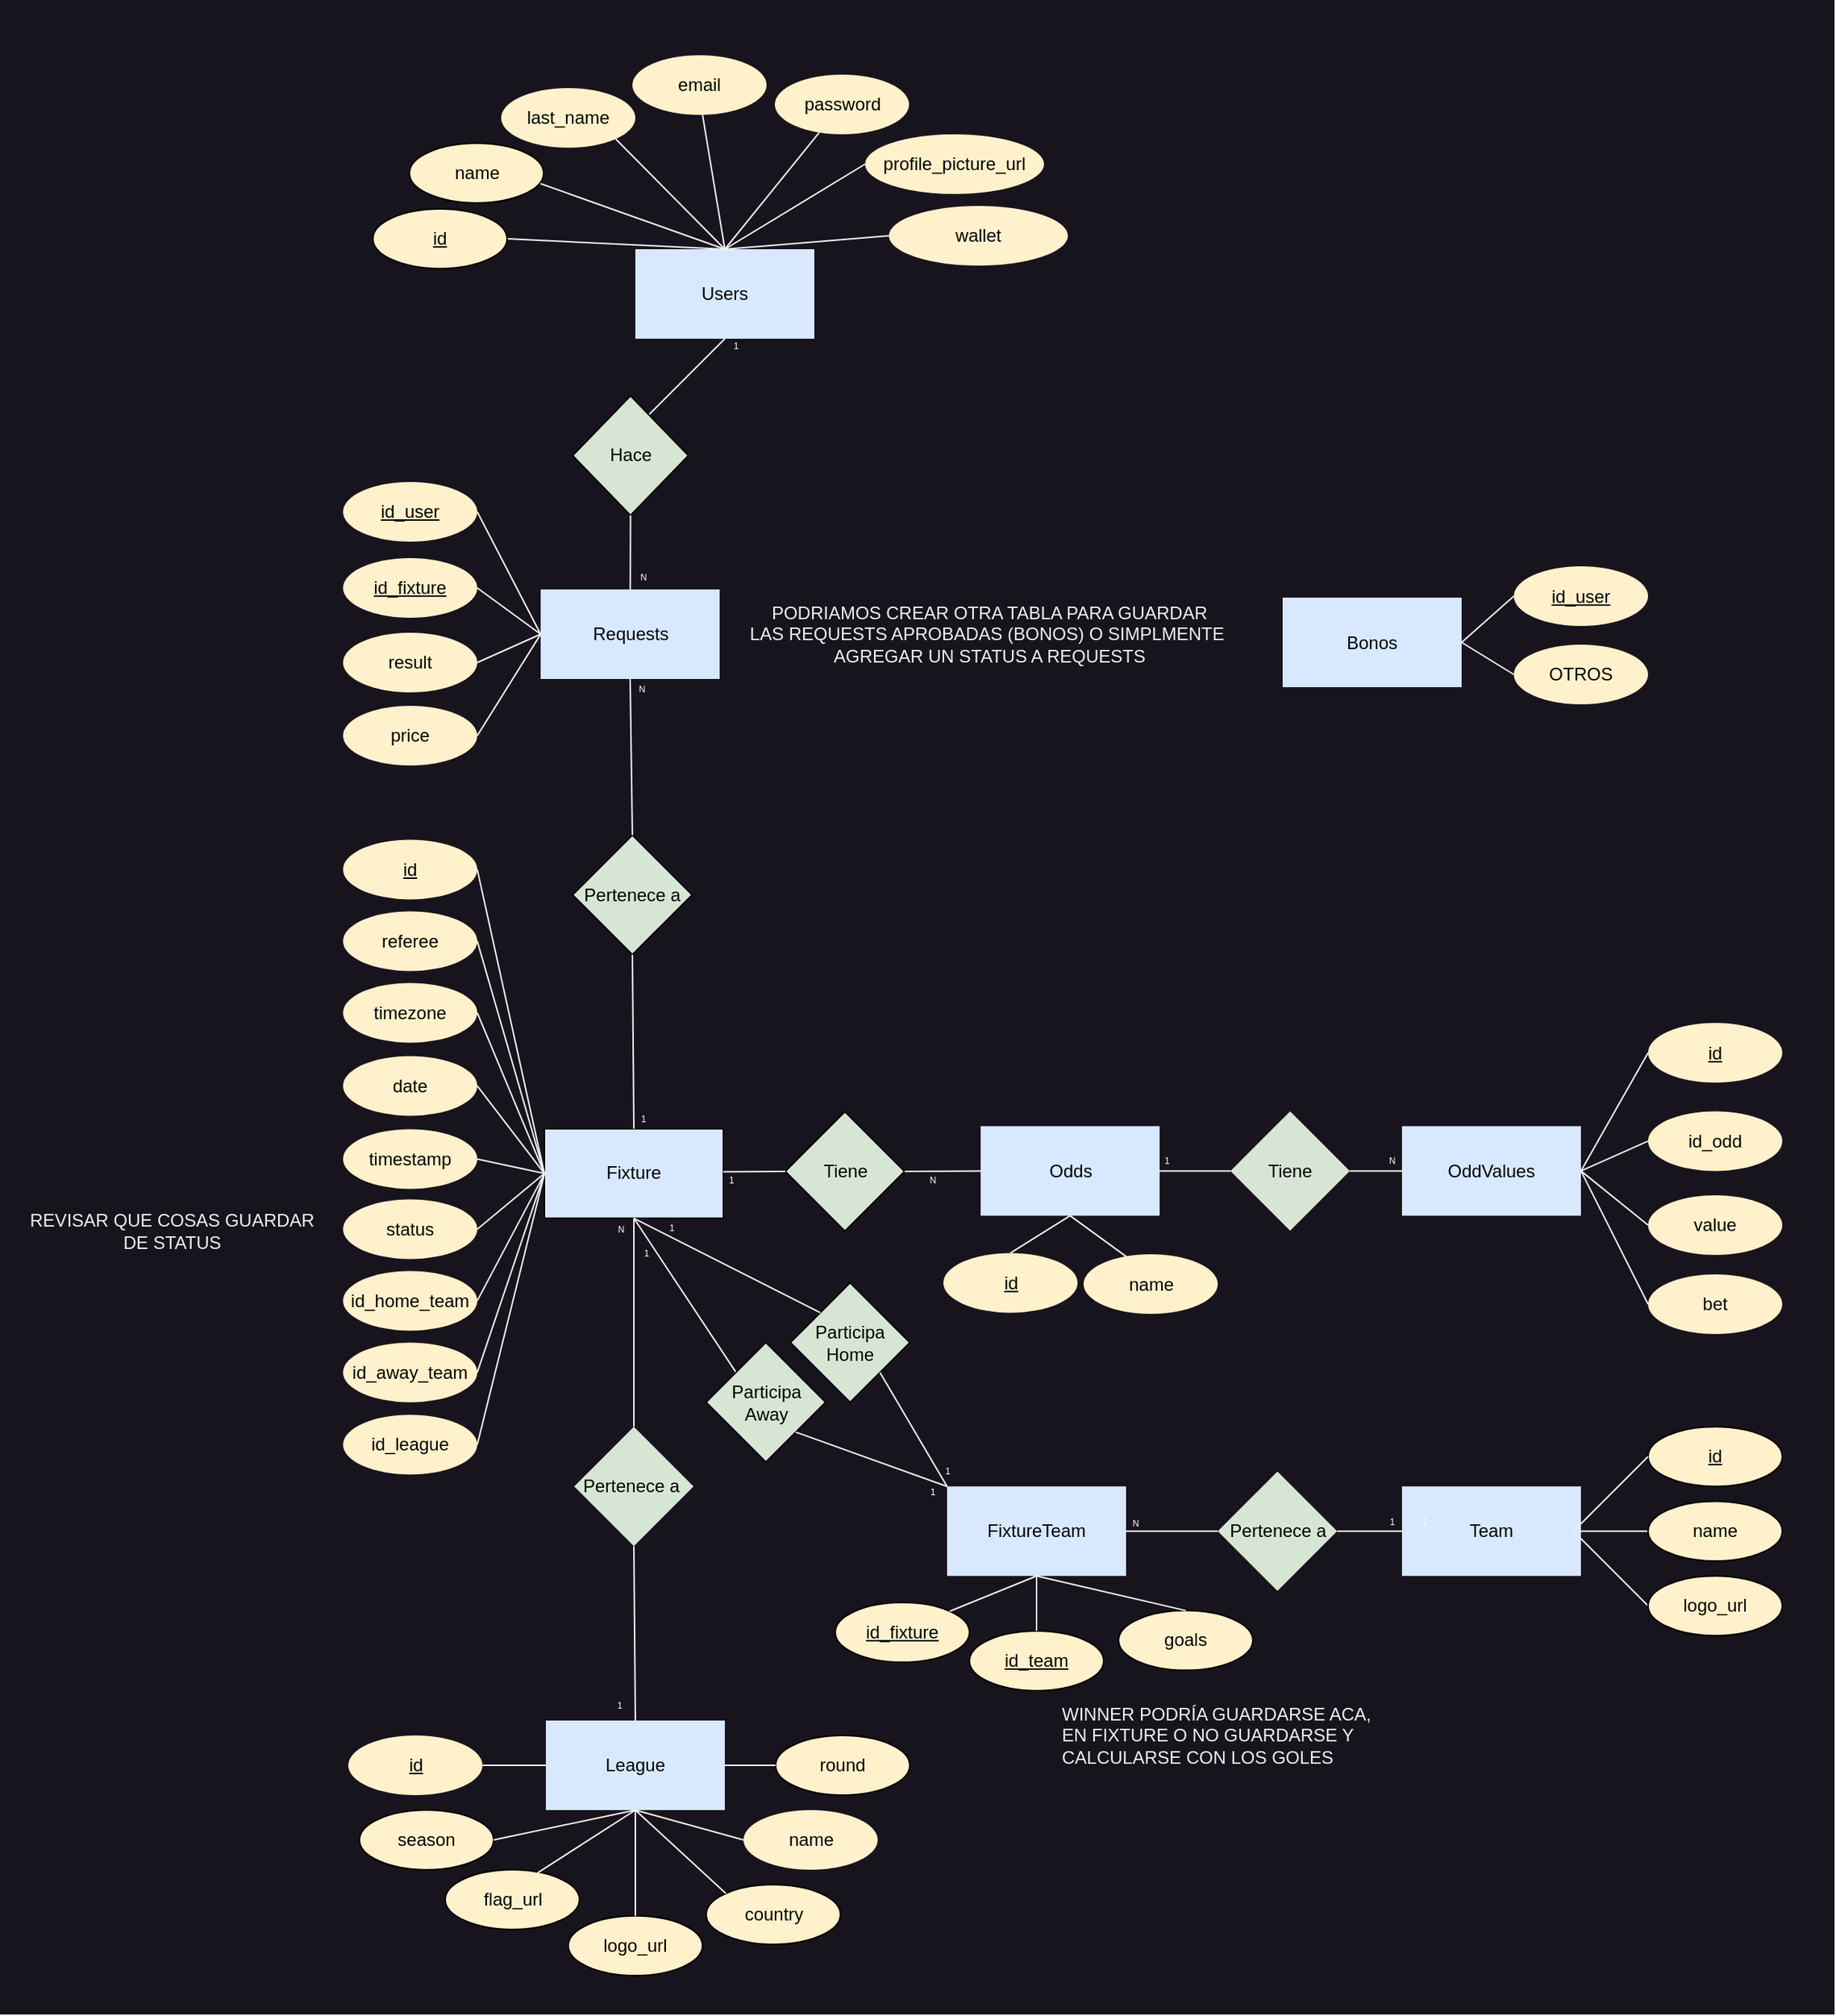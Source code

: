 <mxfile>
    <diagram id="URDF5yM-yLJE8CEQNXf-" name="Page-1">
        <mxGraphModel dx="1215" dy="828" grid="1" gridSize="10" guides="1" tooltips="1" connect="1" arrows="1" fold="1" page="1" pageScale="1" pageWidth="1500" pageHeight="2000" math="0" shadow="0">
            <root>
                <mxCell id="0"/>
                <mxCell id="1" parent="0"/>
                <mxCell id="335" value="" style="rounded=0;whiteSpace=wrap;html=1;strokeColor=none;fillColor=#18141D;" vertex="1" parent="1">
                    <mxGeometry x="130" y="130" width="1230" height="1350" as="geometry"/>
                </mxCell>
                <mxCell id="228" value="Fixture" style="rounded=0;whiteSpace=wrap;html=1;fontColor=#000000;fillColor=#D8E8FF;strokeColor=none;" parent="1" vertex="1">
                    <mxGeometry x="495" y="886.7" width="120" height="60" as="geometry"/>
                </mxCell>
                <mxCell id="3" value="" style="endArrow=none;html=1;rounded=0;exitX=1;exitY=0.5;exitDx=0;exitDy=0;entryX=0;entryY=0.5;entryDx=0;entryDy=0;fontColor=#000000;strokeColor=#F0F0F0;" parent="1" target="73" edge="1">
                    <mxGeometry relative="1" as="geometry">
                        <mxPoint x="1185" y="1156.1" as="sourcePoint"/>
                        <mxPoint x="1460" y="1302.1" as="targetPoint"/>
                    </mxGeometry>
                </mxCell>
                <mxCell id="5" value="" style="endArrow=none;html=1;rounded=0;exitX=1;exitY=0.5;exitDx=0;exitDy=0;entryX=0;entryY=0.5;entryDx=0;entryDy=0;fontColor=#000000;strokeColor=#F0F0F0;" parent="1" target="71" edge="1">
                    <mxGeometry relative="1" as="geometry">
                        <mxPoint x="1185" y="1156.1" as="sourcePoint"/>
                        <mxPoint x="1240" y="1252.1" as="targetPoint"/>
                    </mxGeometry>
                </mxCell>
                <mxCell id="6" value="Users" style="rounded=0;whiteSpace=wrap;html=1;fontColor=#000000;fillColor=#D8E8FF;strokeColor=none;" parent="1" vertex="1">
                    <mxGeometry x="556" y="297" width="120" height="60" as="geometry"/>
                </mxCell>
                <mxCell id="12" value="" style="endArrow=none;html=1;rounded=0;entryX=0.522;entryY=0.99;entryDx=0;entryDy=0;exitX=0.5;exitY=0;exitDx=0;exitDy=0;fontColor=#000000;strokeColor=#F0F0F0;entryPerimeter=0;" parent="1" source="6" target="164" edge="1">
                    <mxGeometry width="50" height="50" relative="1" as="geometry">
                        <mxPoint x="536" y="457" as="sourcePoint"/>
                        <mxPoint x="596" y="217" as="targetPoint"/>
                    </mxGeometry>
                </mxCell>
                <mxCell id="13" value="" style="endArrow=none;html=1;rounded=0;entryX=0.944;entryY=0.65;entryDx=0;entryDy=0;exitX=0.5;exitY=0;exitDx=0;exitDy=0;entryPerimeter=0;fontColor=#000000;strokeColor=#F0F0F0;" parent="1" source="6" target="107" edge="1">
                    <mxGeometry width="50" height="50" relative="1" as="geometry">
                        <mxPoint x="536" y="457" as="sourcePoint"/>
                        <mxPoint x="431" y="273" as="targetPoint"/>
                    </mxGeometry>
                </mxCell>
                <mxCell id="14" value="" style="endArrow=none;html=1;rounded=0;exitX=1;exitY=0.5;exitDx=0;exitDy=0;fontColor=#000000;entryX=0.5;entryY=0;entryDx=0;entryDy=0;strokeColor=#F0F0F0;" parent="1" source="161" target="6" edge="1">
                    <mxGeometry width="50" height="50" relative="1" as="geometry">
                        <mxPoint x="464.5" y="423" as="sourcePoint"/>
                        <mxPoint x="510" y="50" as="targetPoint"/>
                    </mxGeometry>
                </mxCell>
                <mxCell id="16" value="" style="endArrow=none;html=1;rounded=0;exitX=0.5;exitY=0;exitDx=0;exitDy=0;fontColor=#000000;strokeColor=#F0F0F0;" parent="1" source="6" target="166" edge="1">
                    <mxGeometry width="50" height="50" relative="1" as="geometry">
                        <mxPoint x="616" y="297" as="sourcePoint"/>
                        <mxPoint x="674.241" y="217.169" as="targetPoint"/>
                    </mxGeometry>
                </mxCell>
                <mxCell id="18" value="Team" style="rounded=0;whiteSpace=wrap;html=1;fontColor=#000000;fillColor=#D8E8FF;strokeColor=none;" parent="1" vertex="1">
                    <mxGeometry x="1070" y="1126.1" width="120" height="60" as="geometry"/>
                </mxCell>
                <mxCell id="28" style="rounded=0;orthogonalLoop=1;jettySize=auto;html=1;exitX=0;exitY=0.5;exitDx=0;exitDy=0;entryX=1;entryY=0.5;entryDx=0;entryDy=0;strokeColor=#F0F0F0;endArrow=none;endFill=0;fontColor=#000000;" parent="1" source="29" target="226" edge="1">
                    <mxGeometry relative="1" as="geometry">
                        <mxPoint x="450" y="1006" as="targetPoint"/>
                    </mxGeometry>
                </mxCell>
                <mxCell id="29" value="Fixture" style="rounded=0;whiteSpace=wrap;html=1;fontColor=#000000;fillColor=#D8E8FF;" parent="1" vertex="1">
                    <mxGeometry x="495" y="886.4" width="120" height="60" as="geometry"/>
                </mxCell>
                <mxCell id="58" value="" style="endArrow=none;html=1;rounded=0;exitX=1;exitY=0.5;exitDx=0;exitDy=0;entryX=0;entryY=0.5;entryDx=0;entryDy=0;fontColor=#000000;strokeColor=#F0F0F0;" parent="1" source="222" target="29" edge="1">
                    <mxGeometry width="50" height="50" relative="1" as="geometry">
                        <mxPoint x="370" y="753" as="sourcePoint"/>
                        <mxPoint x="440" y="804.4" as="targetPoint"/>
                    </mxGeometry>
                </mxCell>
                <mxCell id="59" value="" style="endArrow=none;html=1;rounded=0;exitX=1;exitY=0.5;exitDx=0;exitDy=0;entryX=0;entryY=0.5;entryDx=0;entryDy=0;fontColor=#000000;strokeColor=#F0F0F0;" parent="1" source="223" target="29" edge="1">
                    <mxGeometry width="50" height="50" relative="1" as="geometry">
                        <mxPoint x="370" y="809" as="sourcePoint"/>
                        <mxPoint x="425" y="904.4" as="targetPoint"/>
                    </mxGeometry>
                </mxCell>
                <mxCell id="60" value="" style="endArrow=none;html=1;rounded=0;exitX=1;exitY=0.5;exitDx=0;exitDy=0;entryX=0;entryY=0.5;entryDx=0;entryDy=0;fontColor=#000000;strokeColor=#F0F0F0;" parent="1" source="224" target="29" edge="1">
                    <mxGeometry width="50" height="50" relative="1" as="geometry">
                        <mxPoint x="450" y="896" as="sourcePoint"/>
                        <mxPoint x="505" y="937.4" as="targetPoint"/>
                    </mxGeometry>
                </mxCell>
                <mxCell id="61" value="" style="endArrow=none;html=1;rounded=0;exitX=1;exitY=0.5;exitDx=0;exitDy=0;entryX=0;entryY=0.5;entryDx=0;entryDy=0;fontColor=#000000;strokeColor=#F0F0F0;" parent="1" source="225" target="29" edge="1">
                    <mxGeometry width="50" height="50" relative="1" as="geometry">
                        <mxPoint x="450" y="952" as="sourcePoint"/>
                        <mxPoint x="505" y="937.4" as="targetPoint"/>
                    </mxGeometry>
                </mxCell>
                <mxCell id="71" value="name" style="ellipse;whiteSpace=wrap;html=1;fontColor=#000000;fillColor=#FFF1CB;" parent="1" vertex="1">
                    <mxGeometry x="1235" y="1136.1" width="90" height="40" as="geometry"/>
                </mxCell>
                <mxCell id="73" value="logo_url" style="ellipse;whiteSpace=wrap;html=1;fontColor=#000000;fillColor=#FFF1CB;" parent="1" vertex="1">
                    <mxGeometry x="1235" y="1186.1" width="90" height="40" as="geometry"/>
                </mxCell>
                <mxCell id="76" value="&lt;u&gt;id&lt;/u&gt;" style="ellipse;whiteSpace=wrap;html=1;fontColor=#000000;fillColor=#FFF1CB;" parent="1" vertex="1">
                    <mxGeometry x="1235" y="1086.1" width="90" height="40" as="geometry"/>
                </mxCell>
                <mxCell id="77" value="" style="endArrow=none;html=1;rounded=0;exitX=1;exitY=0.5;exitDx=0;exitDy=0;entryX=0;entryY=0.5;entryDx=0;entryDy=0;fontColor=#000000;strokeColor=#F0F0F0;" parent="1" target="76" edge="1">
                    <mxGeometry relative="1" as="geometry">
                        <mxPoint x="1185" y="1156.1" as="sourcePoint"/>
                        <mxPoint x="1665" y="1252.1" as="targetPoint"/>
                    </mxGeometry>
                </mxCell>
                <mxCell id="85" value="" style="endArrow=none;html=1;rounded=0;exitX=1;exitY=0.5;exitDx=0;exitDy=0;entryX=0;entryY=0.5;entryDx=0;entryDy=0;fontColor=#000000;strokeColor=#F0F0F0;" parent="1" source="221" target="29" edge="1">
                    <mxGeometry width="50" height="50" relative="1" as="geometry">
                        <mxPoint x="370" y="693" as="sourcePoint"/>
                        <mxPoint x="425" y="904.4" as="targetPoint"/>
                    </mxGeometry>
                </mxCell>
                <mxCell id="107" value="name" style="ellipse;whiteSpace=wrap;html=1;fontColor=#000000;fillColor=#FFF1CB;" parent="1" vertex="1">
                    <mxGeometry x="404.5" y="226" width="90" height="40" as="geometry"/>
                </mxCell>
                <mxCell id="111" value="" style="endArrow=none;html=1;rounded=0;entryX=0.5;entryY=0;entryDx=0;entryDy=0;exitX=0;exitY=0.5;exitDx=0;exitDy=0;fontColor=#000000;strokeColor=#F0F0F0;" parent="1" source="167" target="6" edge="1">
                    <mxGeometry width="50" height="50" relative="1" as="geometry">
                        <mxPoint x="731.0" y="302" as="sourcePoint"/>
                        <mxPoint x="676" y="317" as="targetPoint"/>
                    </mxGeometry>
                </mxCell>
                <mxCell id="115" value="" style="endArrow=none;html=1;rounded=0;exitX=0.5;exitY=1;exitDx=0;exitDy=0;entryX=0;entryY=0;entryDx=0;entryDy=0;fontColor=#000000;strokeColor=#F0F0F0;" parent="1" source="29" target="119" edge="1">
                    <mxGeometry width="50" height="50" relative="1" as="geometry">
                        <mxPoint x="625" y="907.4" as="sourcePoint"/>
                        <mxPoint x="555" y="1008.4" as="targetPoint"/>
                    </mxGeometry>
                </mxCell>
                <mxCell id="116" value="FixtureTeam" style="rounded=0;whiteSpace=wrap;html=1;fontColor=#000000;fillColor=#D8E8FF;strokeColor=none;" parent="1" vertex="1">
                    <mxGeometry x="765" y="1126.1" width="120" height="60" as="geometry"/>
                </mxCell>
                <mxCell id="119" value="Participa&lt;br&gt;Away" style="rhombus;whiteSpace=wrap;html=1;fontColor=#000000;fillColor=#D7E5D5;" parent="1" vertex="1">
                    <mxGeometry x="603.5" y="1029.7" width="80" height="80" as="geometry"/>
                </mxCell>
                <mxCell id="120" value="" style="endArrow=none;html=1;rounded=0;exitX=1;exitY=1;exitDx=0;exitDy=0;entryX=0;entryY=0;entryDx=0;entryDy=0;fontColor=#000000;strokeColor=#F0F0F0;" parent="1" source="119" target="116" edge="1">
                    <mxGeometry width="50" height="50" relative="1" as="geometry">
                        <mxPoint x="565" y="967.4" as="sourcePoint"/>
                        <mxPoint x="565" y="1017.4" as="targetPoint"/>
                    </mxGeometry>
                </mxCell>
                <mxCell id="121" value="&lt;u&gt;id_team&lt;/u&gt;" style="ellipse;whiteSpace=wrap;html=1;fontColor=#000000;fillColor=#FFF1CB;" parent="1" vertex="1">
                    <mxGeometry x="780" y="1223" width="90" height="40" as="geometry"/>
                </mxCell>
                <mxCell id="122" value="&lt;u&gt;id_fixture&lt;/u&gt;" style="ellipse;whiteSpace=wrap;html=1;fontColor=#000000;fillColor=#FFF1CB;" parent="1" vertex="1">
                    <mxGeometry x="690" y="1203.9" width="90" height="40" as="geometry"/>
                </mxCell>
                <mxCell id="123" value="goals" style="ellipse;whiteSpace=wrap;html=1;fontColor=#000000;fillColor=#FFF1CB;" parent="1" vertex="1">
                    <mxGeometry x="880" y="1209.3" width="90" height="40" as="geometry"/>
                </mxCell>
                <mxCell id="127" style="rounded=0;orthogonalLoop=1;jettySize=auto;html=1;exitX=0.5;exitY=1;exitDx=0;exitDy=0;entryX=1;entryY=0;entryDx=0;entryDy=0;strokeColor=#F0F0F0;endArrow=none;endFill=0;fontColor=#000000;" parent="1" source="116" target="122" edge="1">
                    <mxGeometry relative="1" as="geometry">
                        <mxPoint x="495" y="1012.4" as="sourcePoint"/>
                        <mxPoint x="450.0" y="1207.4" as="targetPoint"/>
                    </mxGeometry>
                </mxCell>
                <mxCell id="128" style="rounded=0;orthogonalLoop=1;jettySize=auto;html=1;exitX=0.5;exitY=1;exitDx=0;exitDy=0;entryX=0.5;entryY=0;entryDx=0;entryDy=0;strokeColor=#F0F0F0;endArrow=none;endFill=0;fontColor=#000000;" parent="1" source="116" target="121" edge="1">
                    <mxGeometry relative="1" as="geometry">
                        <mxPoint x="860" y="1196.1" as="sourcePoint"/>
                        <mxPoint x="731.715" y="1227.912" as="targetPoint"/>
                    </mxGeometry>
                </mxCell>
                <mxCell id="129" style="rounded=0;orthogonalLoop=1;jettySize=auto;html=1;exitX=0.5;exitY=1;exitDx=0;exitDy=0;entryX=0.5;entryY=0;entryDx=0;entryDy=0;strokeColor=#F0F0F0;endArrow=none;endFill=0;fontColor=#000000;" parent="1" source="116" target="123" edge="1">
                    <mxGeometry relative="1" as="geometry">
                        <mxPoint x="860" y="1196.1" as="sourcePoint"/>
                        <mxPoint x="795" y="1252.1" as="targetPoint"/>
                    </mxGeometry>
                </mxCell>
                <mxCell id="134" value="League" style="rounded=0;whiteSpace=wrap;html=1;fillColor=#D8E8FF;fontColor=#000000;strokeColor=none;" parent="1" vertex="1">
                    <mxGeometry x="496" y="1283" width="120" height="60" as="geometry"/>
                </mxCell>
                <mxCell id="138" value="country" style="ellipse;whiteSpace=wrap;html=1;fontColor=#000000;fillColor=#FFF1CB;" parent="1" vertex="1">
                    <mxGeometry x="603.5" y="1393" width="90" height="40" as="geometry"/>
                </mxCell>
                <mxCell id="139" value="" style="endArrow=none;html=1;rounded=0;exitX=1;exitY=0.5;exitDx=0;exitDy=0;fontColor=#000000;strokeColor=#F0F0F0;entryX=0;entryY=0.5;entryDx=0;entryDy=0;" parent="1" source="168" edge="1" target="134">
                    <mxGeometry width="50" height="50" relative="1" as="geometry">
                        <mxPoint x="551.0" y="1125.8" as="sourcePoint"/>
                        <mxPoint x="611" y="1313" as="targetPoint"/>
                    </mxGeometry>
                </mxCell>
                <mxCell id="140" value="" style="endArrow=none;html=1;rounded=0;entryX=0.5;entryY=1;entryDx=0;entryDy=0;exitX=0;exitY=0.5;exitDx=0;exitDy=0;fontColor=#000000;strokeColor=#F0F0F0;" parent="1" source="169" target="134" edge="1">
                    <mxGeometry width="50" height="50" relative="1" as="geometry">
                        <mxPoint x="551.0" y="1190.8" as="sourcePoint"/>
                        <mxPoint x="513.5" y="1190.8" as="targetPoint"/>
                    </mxGeometry>
                </mxCell>
                <mxCell id="141" value="" style="endArrow=none;html=1;rounded=0;entryX=0.5;entryY=1;entryDx=0;entryDy=0;exitX=0;exitY=0;exitDx=0;exitDy=0;fontColor=#000000;strokeColor=#F0F0F0;" parent="1" source="138" target="134" edge="1">
                    <mxGeometry width="50" height="50" relative="1" as="geometry">
                        <mxPoint x="571.0" y="1201.8" as="sourcePoint"/>
                        <mxPoint x="513.5" y="1190.8" as="targetPoint"/>
                    </mxGeometry>
                </mxCell>
                <mxCell id="161" value="&lt;u&gt;id&lt;/u&gt;" style="ellipse;whiteSpace=wrap;html=1;fontColor=#000000;fillColor=#FFF1CB;" parent="1" vertex="1">
                    <mxGeometry x="380" y="270" width="90" height="40" as="geometry"/>
                </mxCell>
                <mxCell id="163" value="last_name" style="ellipse;whiteSpace=wrap;html=1;fontColor=#000000;fillColor=#FFF1CB;strokeColor=none;" parent="1" vertex="1">
                    <mxGeometry x="466" y="189" width="90" height="40" as="geometry"/>
                </mxCell>
                <mxCell id="164" value="email" style="ellipse;whiteSpace=wrap;html=1;fontColor=#000000;fillColor=#FFF1CB;strokeColor=none;" parent="1" vertex="1">
                    <mxGeometry x="554" y="167" width="90" height="40" as="geometry"/>
                </mxCell>
                <mxCell id="166" value="password" style="ellipse;whiteSpace=wrap;html=1;fontColor=#000000;fillColor=#FFF1CB;strokeColor=none;" parent="1" vertex="1">
                    <mxGeometry x="649.5" y="180" width="90" height="40" as="geometry"/>
                </mxCell>
                <mxCell id="167" value="profile_picture_url" style="ellipse;whiteSpace=wrap;html=1;fontColor=#000000;fillColor=#FFF1CB;strokeColor=none;" parent="1" vertex="1">
                    <mxGeometry x="710" y="220" width="120" height="40" as="geometry"/>
                </mxCell>
                <mxCell id="168" value="&lt;u&gt;id&lt;/u&gt;" style="ellipse;whiteSpace=wrap;html=1;fontColor=#000000;fillColor=#FFF1CB;strokeColor=none;" parent="1" vertex="1">
                    <mxGeometry x="363.5" y="1293" width="90" height="40" as="geometry"/>
                </mxCell>
                <mxCell id="169" value="&lt;span&gt;name&lt;/span&gt;" style="ellipse;whiteSpace=wrap;html=1;fontColor=#000000;fillColor=#FFF1CB;strokeColor=none;fontStyle=0" parent="1" vertex="1">
                    <mxGeometry x="628.5" y="1343" width="90" height="40" as="geometry"/>
                </mxCell>
                <mxCell id="172" value="Bonos" style="rounded=0;whiteSpace=wrap;html=1;fillColor=#D8E8FF;fontColor#fff;fontColor=#000000;strokeColor=none;" parent="1" vertex="1">
                    <mxGeometry x="990" y="530.5" width="120" height="60" as="geometry"/>
                </mxCell>
                <mxCell id="175" value="&lt;span&gt;id_user&lt;/span&gt;" style="ellipse;whiteSpace=wrap;html=1;fontColor=#000000;fillColor=#FFF1CB;strokeColor=none;fontStyle=4" parent="1" vertex="1">
                    <mxGeometry x="1145" y="509.5" width="90" height="40" as="geometry"/>
                </mxCell>
                <mxCell id="179" value="" style="endArrow=none;html=1;rounded=0;entryX=1;entryY=0.5;entryDx=0;entryDy=0;exitX=0;exitY=0.5;exitDx=0;exitDy=0;fontColor=#000000;strokeColor=#F0F0F0;" parent="1" source="175" target="172" edge="1">
                    <mxGeometry width="50" height="50" relative="1" as="geometry">
                        <mxPoint x="1265.0" y="800.5" as="sourcePoint"/>
                        <mxPoint x="1217.5" y="845.5" as="targetPoint"/>
                    </mxGeometry>
                </mxCell>
                <mxCell id="186" value="Odds" style="rounded=0;whiteSpace=wrap;html=1;fontColor=#000000;fillColor=#D8E8FF;strokeColor=none;" parent="1" vertex="1">
                    <mxGeometry x="787.5" y="884.7" width="120" height="60" as="geometry"/>
                </mxCell>
                <mxCell id="187" value="" style="endArrow=none;html=1;rounded=0;entryX=0.5;entryY=1;entryDx=0;entryDy=0;fontColor=#000000;exitX=0.5;exitY=0;exitDx=0;exitDy=0;strokeColor=#F0F0F0;" parent="1" source="188" target="186" edge="1">
                    <mxGeometry width="50" height="50" relative="1" as="geometry">
                        <mxPoint x="910" y="982" as="sourcePoint"/>
                        <mxPoint x="1102.5" y="901" as="targetPoint"/>
                    </mxGeometry>
                </mxCell>
                <mxCell id="188" value="id" style="ellipse;whiteSpace=wrap;html=1;fontColor=#000000;fillColor=#FFF1CB;strokeColor=none;fontStyle=4" parent="1" vertex="1">
                    <mxGeometry x="762.5" y="969.7" width="90" height="40" as="geometry"/>
                </mxCell>
                <mxCell id="189" value="&lt;span&gt;name&lt;/span&gt;" style="ellipse;whiteSpace=wrap;html=1;fontColor=#000000;fillColor=#FFF1CB;strokeColor=none;fontStyle=0" parent="1" vertex="1">
                    <mxGeometry x="856.5" y="970.5" width="90" height="40" as="geometry"/>
                </mxCell>
                <mxCell id="194" value="Tiene" style="rhombus;whiteSpace=wrap;html=1;fontColor=#000000;fillColor=#D7E5D5;" parent="1" vertex="1">
                    <mxGeometry x="656.5" y="875.0" width="80" height="80" as="geometry"/>
                </mxCell>
                <mxCell id="195" value="" style="endArrow=none;html=1;rounded=0;exitX=0;exitY=0.5;exitDx=0;exitDy=0;fontColor=#000000;entryX=0.999;entryY=0.481;entryDx=0;entryDy=0;entryPerimeter=0;strokeColor=#F0F0F0;" parent="1" source="194" target="29" edge="1">
                    <mxGeometry width="50" height="50" relative="1" as="geometry">
                        <mxPoint x="630" y="928.4" as="sourcePoint"/>
                        <mxPoint x="610" y="926" as="targetPoint"/>
                    </mxGeometry>
                </mxCell>
                <mxCell id="196" value="" style="endArrow=none;html=1;rounded=0;entryX=1;entryY=0.5;entryDx=0;entryDy=0;exitX=0;exitY=0.5;exitDx=0;exitDy=0;fontColor=#000000;strokeColor=#F0F0F0;" parent="1" source="186" target="194" edge="1">
                    <mxGeometry width="50" height="50" relative="1" as="geometry">
                        <mxPoint x="680" y="902" as="sourcePoint"/>
                        <mxPoint x="665" y="901" as="targetPoint"/>
                    </mxGeometry>
                </mxCell>
                <mxCell id="197" value="Pertenece a&amp;nbsp;" style="rhombus;whiteSpace=wrap;html=1;fontColor=#000000;fillColor=#D7E5D5;strokeColor=none;" parent="1" vertex="1">
                    <mxGeometry x="515" y="1086.1" width="80" height="80" as="geometry"/>
                </mxCell>
                <mxCell id="199" value="" style="endArrow=none;html=1;rounded=0;exitX=0.5;exitY=0;exitDx=0;exitDy=0;entryX=0.5;entryY=1;entryDx=0;entryDy=0;fontColor=#000000;strokeColor=#F0F0F0;" parent="1" source="134" target="197" edge="1">
                    <mxGeometry width="50" height="50" relative="1" as="geometry">
                        <mxPoint x="425" y="1478.2" as="sourcePoint"/>
                        <mxPoint x="445" y="1418.2" as="targetPoint"/>
                    </mxGeometry>
                </mxCell>
                <mxCell id="200" value="" style="endArrow=none;html=1;rounded=0;entryX=0.5;entryY=1;entryDx=0;entryDy=0;fontColor=#000000;exitX=0.322;exitY=0.045;exitDx=0;exitDy=0;exitPerimeter=0;strokeColor=#F0F0F0;" parent="1" source="189" target="186" edge="1">
                    <mxGeometry width="50" height="50" relative="1" as="geometry">
                        <mxPoint x="817.5" y="1006" as="sourcePoint"/>
                        <mxPoint x="830" y="966" as="targetPoint"/>
                    </mxGeometry>
                </mxCell>
                <mxCell id="217" value="&lt;font color=&quot;#ffffff&quot; style=&quot;font-size: 6px;&quot;&gt;1&lt;/font&gt;" style="text;html=1;align=center;verticalAlign=middle;resizable=0;points=[];autosize=1;strokeColor=none;fillColor=none;fontColor=#000000;strokeWidth=1;fontSize=6;" parent="1" vertex="1">
                    <mxGeometry x="605" y="911" width="30" height="20" as="geometry"/>
                </mxCell>
                <mxCell id="218" value="&lt;font color=&quot;#ffffff&quot; style=&quot;font-size: 6px;&quot;&gt;N&lt;/font&gt;" style="text;html=1;align=center;verticalAlign=middle;resizable=0;points=[];autosize=1;strokeColor=none;fillColor=none;fontColor=#000000;strokeWidth=1;fontSize=6;" parent="1" vertex="1">
                    <mxGeometry x="740" y="911" width="30" height="20" as="geometry"/>
                </mxCell>
                <mxCell id="219" value="&lt;font color=&quot;#ffffff&quot; style=&quot;font-size: 6px;&quot;&gt;N&lt;/font&gt;" style="text;html=1;align=center;verticalAlign=middle;resizable=0;points=[];autosize=1;strokeColor=none;fillColor=none;fontColor=#000000;strokeWidth=1;fontSize=6;" parent="1" vertex="1">
                    <mxGeometry x="531" y="943.7" width="30" height="20" as="geometry"/>
                </mxCell>
                <mxCell id="221" value="&lt;u&gt;id&lt;/u&gt;" style="ellipse;whiteSpace=wrap;html=1;fontColor=#000000;fillColor=#FFF1CB;strokeColor=none;" parent="1" vertex="1">
                    <mxGeometry x="360" y="692.7" width="90" height="40" as="geometry"/>
                </mxCell>
                <mxCell id="222" value="&lt;span&gt;referee&lt;/span&gt;" style="ellipse;whiteSpace=wrap;html=1;fontColor=#000000;fillColor=#FFF1CB;strokeColor=none;fontStyle=0" parent="1" vertex="1">
                    <mxGeometry x="360" y="740.7" width="90" height="40" as="geometry"/>
                </mxCell>
                <mxCell id="223" value="&lt;span&gt;timezone&lt;/span&gt;" style="ellipse;whiteSpace=wrap;html=1;fontColor=#000000;fillColor=#FFF1CB;strokeColor=none;fontStyle=0" parent="1" vertex="1">
                    <mxGeometry x="360" y="788.7" width="90" height="40" as="geometry"/>
                </mxCell>
                <mxCell id="224" value="date" style="ellipse;whiteSpace=wrap;html=1;fontColor=#000000;fillColor=#FFF1CB;strokeColor=none;" parent="1" vertex="1">
                    <mxGeometry x="360" y="837.7" width="90" height="40" as="geometry"/>
                </mxCell>
                <mxCell id="225" value="timestamp" style="ellipse;whiteSpace=wrap;html=1;fontColor=#000000;fillColor=#FFF1CB;strokeColor=none;" parent="1" vertex="1">
                    <mxGeometry x="360" y="886.7" width="90" height="40" as="geometry"/>
                </mxCell>
                <mxCell id="226" value="status" style="ellipse;whiteSpace=wrap;html=1;fontColor=#000000;fillColor=#FFF1CB;strokeColor=none;" parent="1" vertex="1">
                    <mxGeometry x="360" y="933.7" width="90" height="40" as="geometry"/>
                </mxCell>
                <mxCell id="235" value="" style="endArrow=none;html=1;rounded=0;entryX=1;entryY=1;entryDx=0;entryDy=0;exitX=0.5;exitY=0;exitDx=0;exitDy=0;fontColor=#000000;strokeColor=#F0F0F0;" parent="1" source="6" target="163" edge="1">
                    <mxGeometry width="50" height="50" relative="1" as="geometry">
                        <mxPoint x="574.04" y="298.39" as="sourcePoint"/>
                        <mxPoint x="496.04" y="222.41" as="targetPoint"/>
                    </mxGeometry>
                </mxCell>
                <mxCell id="238" value="id_home_team" style="ellipse;whiteSpace=wrap;html=1;fontColor=#000000;fillColor=#FFF1CB;strokeColor=none;fontStyle=0" parent="1" vertex="1">
                    <mxGeometry x="360" y="981.7" width="90" height="40" as="geometry"/>
                </mxCell>
                <mxCell id="239" style="rounded=0;orthogonalLoop=1;jettySize=auto;html=1;exitX=0;exitY=0.5;exitDx=0;exitDy=0;entryX=1;entryY=0.5;entryDx=0;entryDy=0;strokeColor=#F0F0F0;endArrow=none;endFill=0;fontColor=#000000;" parent="1" source="228" target="238" edge="1">
                    <mxGeometry relative="1" as="geometry">
                        <mxPoint x="505" y="937.4" as="sourcePoint"/>
                        <mxPoint x="460" y="1016" as="targetPoint"/>
                    </mxGeometry>
                </mxCell>
                <mxCell id="240" value="id_away_team" style="ellipse;whiteSpace=wrap;html=1;fontColor=#000000;fillColor=#FFF1CB;strokeColor=none;fontStyle=0" parent="1" vertex="1">
                    <mxGeometry x="360" y="1029.7" width="90" height="40" as="geometry"/>
                </mxCell>
                <mxCell id="241" value="id_league" style="ellipse;whiteSpace=wrap;html=1;fontColor=#000000;fillColor=#FFF1CB;strokeColor=none;fontStyle=0" parent="1" vertex="1">
                    <mxGeometry x="360" y="1078.1" width="90" height="40" as="geometry"/>
                </mxCell>
                <mxCell id="242" style="rounded=0;orthogonalLoop=1;jettySize=auto;html=1;exitX=0;exitY=0.5;exitDx=0;exitDy=0;entryX=1;entryY=0.5;entryDx=0;entryDy=0;strokeColor=#F0F0F0;endArrow=none;endFill=0;fontColor=#000000;" parent="1" source="228" target="240" edge="1">
                    <mxGeometry relative="1" as="geometry">
                        <mxPoint x="505" y="937.4" as="sourcePoint"/>
                        <mxPoint x="460" y="1036" as="targetPoint"/>
                    </mxGeometry>
                </mxCell>
                <mxCell id="243" style="rounded=0;orthogonalLoop=1;jettySize=auto;html=1;exitX=0;exitY=0.5;exitDx=0;exitDy=0;entryX=1;entryY=0.5;entryDx=0;entryDy=0;strokeColor=#F0F0F0;endArrow=none;endFill=0;fontColor=#000000;" parent="1" source="228" target="241" edge="1">
                    <mxGeometry relative="1" as="geometry">
                        <mxPoint x="505" y="937.4" as="sourcePoint"/>
                        <mxPoint x="460" y="1086" as="targetPoint"/>
                    </mxGeometry>
                </mxCell>
                <mxCell id="248" value="REVISAR QUE COSAS GUARDAR&lt;br&gt;DE STATUS" style="text;html=1;align=center;verticalAlign=middle;resizable=0;points=[];autosize=1;strokeColor=none;fillColor=none;fontColor=#F0F0F0;" parent="1" vertex="1">
                    <mxGeometry x="140" y="935" width="210" height="40" as="geometry"/>
                </mxCell>
                <mxCell id="249" value="WINNER PODRÍA GUARDARSE ACA,&amp;nbsp;&lt;br&gt;EN FIXTURE O NO GUARDARSE Y &lt;br&gt;CALCULARSE CON LOS GOLES" style="text;html=1;align=left;verticalAlign=middle;resizable=0;points=[];autosize=1;strokeColor=none;fillColor=none;fontColor=#F0F0F0;" parent="1" vertex="1">
                    <mxGeometry x="840" y="1263" width="230" height="60" as="geometry"/>
                </mxCell>
                <mxCell id="250" value="" style="endArrow=none;html=1;rounded=0;exitX=1;exitY=0.5;exitDx=0;exitDy=0;entryX=0;entryY=0.5;entryDx=0;entryDy=0;fontColor=#000000;strokeColor=#F0F0F0;" parent="1" source="116" target="251" edge="1">
                    <mxGeometry width="50" height="50" relative="1" as="geometry">
                        <mxPoint x="860" y="1081.1" as="sourcePoint"/>
                        <mxPoint x="860.0" y="1136.1" as="targetPoint"/>
                    </mxGeometry>
                </mxCell>
                <mxCell id="251" value="Pertenece a" style="rhombus;whiteSpace=wrap;html=1;fontColor=#000000;fillColor=#D7E5D5;strokeColor=none;" parent="1" vertex="1">
                    <mxGeometry x="946.5" y="1116.1" width="80" height="80" as="geometry"/>
                </mxCell>
                <mxCell id="252" value="" style="endArrow=none;html=1;rounded=0;exitX=1;exitY=0.5;exitDx=0;exitDy=0;entryX=0;entryY=0.5;entryDx=0;entryDy=0;fontColor=#000000;strokeColor=#F0F0F0;" parent="1" source="251" target="18" edge="1">
                    <mxGeometry width="50" height="50" relative="1" as="geometry">
                        <mxPoint x="920.0" y="1166.1" as="sourcePoint"/>
                        <mxPoint x="987.5" y="1166.1" as="targetPoint"/>
                    </mxGeometry>
                </mxCell>
                <mxCell id="254" value="logo_url" style="ellipse;whiteSpace=wrap;html=1;fontColor=#000000;fillColor=#FFF1CB;" parent="1" vertex="1">
                    <mxGeometry x="511" y="1413.9" width="90" height="40" as="geometry"/>
                </mxCell>
                <mxCell id="255" value="flag_url" style="ellipse;whiteSpace=wrap;html=1;fontColor=#000000;fillColor=#FFF1CB;" parent="1" vertex="1">
                    <mxGeometry x="428.5" y="1383" width="90" height="40" as="geometry"/>
                </mxCell>
                <mxCell id="256" value="season" style="ellipse;whiteSpace=wrap;html=1;fontColor=#000000;fillColor=#FFF1CB;" parent="1" vertex="1">
                    <mxGeometry x="371" y="1343" width="90" height="40" as="geometry"/>
                </mxCell>
                <mxCell id="257" value="round" style="ellipse;whiteSpace=wrap;html=1;fontColor=#000000;fillColor=#FFF1CB;" parent="1" vertex="1">
                    <mxGeometry x="650" y="1293" width="90" height="40" as="geometry"/>
                </mxCell>
                <mxCell id="258" value="" style="endArrow=none;html=1;rounded=0;entryX=0.5;entryY=1;entryDx=0;entryDy=0;exitX=0.5;exitY=0;exitDx=0;exitDy=0;fontColor=#000000;strokeColor=#F0F0F0;" parent="1" source="254" target="134" edge="1">
                    <mxGeometry width="50" height="50" relative="1" as="geometry">
                        <mxPoint x="771.0" y="1532.2" as="sourcePoint"/>
                        <mxPoint x="741" y="1474.2" as="targetPoint"/>
                    </mxGeometry>
                </mxCell>
                <mxCell id="259" value="" style="endArrow=none;html=1;rounded=0;entryX=0.5;entryY=1;entryDx=0;entryDy=0;exitX=0.689;exitY=0.051;exitDx=0;exitDy=0;fontColor=#000000;strokeColor=#F0F0F0;exitPerimeter=0;" parent="1" source="255" target="134" edge="1">
                    <mxGeometry width="50" height="50" relative="1" as="geometry">
                        <mxPoint x="771.0" y="1585.8" as="sourcePoint"/>
                        <mxPoint x="741" y="1474.2" as="targetPoint"/>
                    </mxGeometry>
                </mxCell>
                <mxCell id="260" value="" style="endArrow=none;html=1;rounded=0;entryX=0.5;entryY=1;entryDx=0;entryDy=0;exitX=1;exitY=0.5;exitDx=0;exitDy=0;fontColor=#000000;strokeColor=#F0F0F0;" parent="1" source="256" target="134" edge="1">
                    <mxGeometry width="50" height="50" relative="1" as="geometry">
                        <mxPoint x="781.0" y="1595.8" as="sourcePoint"/>
                        <mxPoint x="751" y="1484.2" as="targetPoint"/>
                    </mxGeometry>
                </mxCell>
                <mxCell id="261" value="" style="endArrow=none;html=1;rounded=0;fontColor=#000000;strokeColor=#F0F0F0;exitX=0;exitY=0.5;exitDx=0;exitDy=0;entryX=1;entryY=0.5;entryDx=0;entryDy=0;" parent="1" source="257" target="134" edge="1">
                    <mxGeometry width="50" height="50" relative="1" as="geometry">
                        <mxPoint x="633.5" y="1333.9" as="sourcePoint"/>
                        <mxPoint x="633.5" y="1293.9" as="targetPoint"/>
                    </mxGeometry>
                </mxCell>
                <mxCell id="262" value="OddValues" style="rounded=0;whiteSpace=wrap;html=1;fontColor=#000000;fillColor=#D8E8FF;strokeColor=none;" parent="1" vertex="1">
                    <mxGeometry x="1070" y="884.7" width="120" height="60" as="geometry"/>
                </mxCell>
                <mxCell id="264" value="id" style="ellipse;whiteSpace=wrap;html=1;fontColor=#000000;fillColor=#FFF1CB;strokeColor=none;fontStyle=4" parent="1" vertex="1">
                    <mxGeometry x="1235" y="815.5" width="90" height="40" as="geometry"/>
                </mxCell>
                <mxCell id="265" value="" style="endArrow=none;html=1;rounded=0;entryX=1;entryY=0.5;entryDx=0;entryDy=0;fontColor=#000000;exitX=0;exitY=0.5;exitDx=0;exitDy=0;strokeColor=#F0F0F0;" parent="1" source="264" target="262" edge="1">
                    <mxGeometry width="50" height="50" relative="1" as="geometry">
                        <mxPoint x="878.98" y="1026.7" as="sourcePoint"/>
                        <mxPoint x="877.5" y="968.5" as="targetPoint"/>
                    </mxGeometry>
                </mxCell>
                <mxCell id="266" value="value" style="ellipse;whiteSpace=wrap;html=1;fontColor=#000000;fillColor=#FFF1CB;strokeColor=none;fontStyle=0" parent="1" vertex="1">
                    <mxGeometry x="1235" y="931" width="90" height="40" as="geometry"/>
                </mxCell>
                <mxCell id="267" value="" style="endArrow=none;html=1;rounded=0;entryX=1;entryY=0.5;entryDx=0;entryDy=0;fontColor=#000000;exitX=0;exitY=0.5;exitDx=0;exitDy=0;strokeColor=#F0F0F0;" parent="1" source="266" target="262" edge="1">
                    <mxGeometry width="50" height="50" relative="1" as="geometry">
                        <mxPoint x="1037.5" y="1024.9" as="sourcePoint"/>
                        <mxPoint x="1035" y="968.5" as="targetPoint"/>
                    </mxGeometry>
                </mxCell>
                <mxCell id="268" value="bet" style="ellipse;whiteSpace=wrap;html=1;fontColor=#000000;fillColor=#FFF1CB;strokeColor=none;fontStyle=0" parent="1" vertex="1">
                    <mxGeometry x="1235" y="984" width="90" height="40" as="geometry"/>
                </mxCell>
                <mxCell id="269" value="" style="endArrow=none;html=1;rounded=0;entryX=1;entryY=0.5;entryDx=0;entryDy=0;fontColor=#000000;exitX=0;exitY=0.5;exitDx=0;exitDy=0;strokeColor=#F0F0F0;" parent="1" source="268" target="262" edge="1">
                    <mxGeometry width="50" height="50" relative="1" as="geometry">
                        <mxPoint x="1030.0" y="991.9" as="sourcePoint"/>
                        <mxPoint x="955.0" y="935.5" as="targetPoint"/>
                    </mxGeometry>
                </mxCell>
                <mxCell id="270" value="id_odd" style="ellipse;whiteSpace=wrap;html=1;fontColor=#000000;fillColor=#FFF1CB;strokeColor=none;fontStyle=0" parent="1" vertex="1">
                    <mxGeometry x="1235" y="874.7" width="90" height="40" as="geometry"/>
                </mxCell>
                <mxCell id="271" value="" style="endArrow=none;html=1;rounded=0;entryX=1;entryY=0.5;entryDx=0;entryDy=0;fontColor=#000000;exitX=0;exitY=0.5;exitDx=0;exitDy=0;strokeColor=#F0F0F0;" parent="1" source="270" target="262" edge="1">
                    <mxGeometry width="50" height="50" relative="1" as="geometry">
                        <mxPoint x="1006.5" y="1024.9" as="sourcePoint"/>
                        <mxPoint x="1065.0" y="968.5" as="targetPoint"/>
                    </mxGeometry>
                </mxCell>
                <mxCell id="272" value="wallet" style="ellipse;whiteSpace=wrap;html=1;fontColor=#000000;fillColor=#FFF1CB;strokeColor=none;" parent="1" vertex="1">
                    <mxGeometry x="726" y="268" width="120" height="40" as="geometry"/>
                </mxCell>
                <mxCell id="273" value="" style="endArrow=none;html=1;rounded=0;fontColor=#000000;strokeColor=#F0F0F0;exitX=0;exitY=0.5;exitDx=0;exitDy=0;entryX=0.5;entryY=0;entryDx=0;entryDy=0;" parent="1" source="272" target="6" edge="1">
                    <mxGeometry width="50" height="50" relative="1" as="geometry">
                        <mxPoint x="732.5" y="327" as="sourcePoint"/>
                        <mxPoint x="673.5" y="317" as="targetPoint"/>
                    </mxGeometry>
                </mxCell>
                <mxCell id="280" value="Tiene" style="rhombus;whiteSpace=wrap;html=1;fontColor=#000000;fillColor=#D7E5D5;strokeColor=none;" parent="1" vertex="1">
                    <mxGeometry x="955" y="874.7" width="80" height="80" as="geometry"/>
                </mxCell>
                <mxCell id="281" value="" style="endArrow=none;html=1;rounded=0;entryX=1;entryY=0.5;entryDx=0;entryDy=0;fontColor=#000000;exitX=0;exitY=0.5;exitDx=0;exitDy=0;strokeColor=#F0F0F0;" parent="1" source="280" target="186" edge="1">
                    <mxGeometry width="50" height="50" relative="1" as="geometry">
                        <mxPoint x="891.48" y="995.8" as="sourcePoint"/>
                        <mxPoint x="857.5" y="961" as="targetPoint"/>
                    </mxGeometry>
                </mxCell>
                <mxCell id="283" value="" style="endArrow=none;html=1;rounded=0;entryX=1;entryY=0.5;entryDx=0;entryDy=0;fontColor=#000000;exitX=0;exitY=0.5;exitDx=0;exitDy=0;strokeColor=#F0F0F0;" parent="1" source="262" target="280" edge="1">
                    <mxGeometry width="50" height="50" relative="1" as="geometry">
                        <mxPoint x="950" y="931" as="sourcePoint"/>
                        <mxPoint x="917.5" y="931" as="targetPoint"/>
                    </mxGeometry>
                </mxCell>
                <mxCell id="284" value="" style="endArrow=none;html=1;rounded=0;exitX=0.5;exitY=1;exitDx=0;exitDy=0;entryX=0.5;entryY=0;entryDx=0;entryDy=0;fontColor=#000000;strokeColor=#F0F0F0;" parent="1" source="228" target="197" edge="1">
                    <mxGeometry width="50" height="50" relative="1" as="geometry">
                        <mxPoint x="565" y="955.4" as="sourcePoint"/>
                        <mxPoint x="706.5" y="1037.7" as="targetPoint"/>
                    </mxGeometry>
                </mxCell>
                <mxCell id="286" value="&lt;font color=&quot;#ffffff&quot; style=&quot;font-size: 6px;&quot;&gt;1&lt;/font&gt;" style="text;html=1;align=center;verticalAlign=middle;resizable=0;points=[];autosize=1;strokeColor=none;fillColor=none;fontColor=#000000;strokeWidth=1;fontSize=6;" vertex="1" parent="1">
                    <mxGeometry x="608" y="352" width="30" height="20" as="geometry"/>
                </mxCell>
                <mxCell id="291" value="&lt;font color=&quot;#ffffff&quot; style=&quot;font-size: 6px;&quot;&gt;1&lt;/font&gt;" style="text;html=1;align=center;verticalAlign=middle;resizable=0;points=[];autosize=1;strokeColor=none;fillColor=none;fontColor=#000000;strokeWidth=1;fontSize=6;" vertex="1" parent="1">
                    <mxGeometry x="897" y="897.7" width="30" height="20" as="geometry"/>
                </mxCell>
                <mxCell id="292" value="&lt;font color=&quot;#ffffff&quot; style=&quot;font-size: 6px;&quot;&gt;N&lt;/font&gt;" style="text;html=1;align=center;verticalAlign=middle;resizable=0;points=[];autosize=1;strokeColor=none;fillColor=none;fontColor=#000000;strokeWidth=1;fontSize=6;" vertex="1" parent="1">
                    <mxGeometry x="1048" y="898" width="30" height="20" as="geometry"/>
                </mxCell>
                <mxCell id="293" value="&lt;font color=&quot;#ffffff&quot; style=&quot;font-size: 6px;&quot;&gt;1&lt;/font&gt;" style="text;html=1;align=center;verticalAlign=middle;resizable=0;points=[];autosize=1;strokeColor=none;fillColor=none;fontColor=#000000;strokeWidth=1;fontSize=6;" vertex="1" parent="1">
                    <mxGeometry x="530" y="1263" width="30" height="20" as="geometry"/>
                </mxCell>
                <mxCell id="294" value="&lt;font color=&quot;#ffffff&quot; style=&quot;font-size: 6px;&quot;&gt;1&lt;/font&gt;" style="text;html=1;align=center;verticalAlign=middle;resizable=0;points=[];autosize=1;strokeColor=none;fillColor=none;fontColor=#000000;strokeWidth=1;fontSize=6;" vertex="1" parent="1">
                    <mxGeometry x="548" y="959.7" width="30" height="20" as="geometry"/>
                </mxCell>
                <mxCell id="295" value="&lt;font color=&quot;#ffffff&quot; style=&quot;font-size: 6px;&quot;&gt;1&lt;/font&gt;" style="text;html=1;align=center;verticalAlign=middle;resizable=0;points=[];autosize=1;strokeColor=none;fillColor=none;fontColor=#000000;strokeWidth=1;fontSize=6;" vertex="1" parent="1">
                    <mxGeometry x="740" y="1120.1" width="30" height="20" as="geometry"/>
                </mxCell>
                <mxCell id="296" value="&lt;font color=&quot;#ffffff&quot; style=&quot;font-size: 6px;&quot;&gt;1&lt;/font&gt;" style="text;html=1;align=center;verticalAlign=middle;resizable=0;points=[];autosize=1;strokeColor=none;fillColor=none;fontColor=#000000;strokeWidth=1;fontSize=6;" vertex="1" parent="1">
                    <mxGeometry x="1070" y="1140.1" width="30" height="20" as="geometry"/>
                </mxCell>
                <mxCell id="297" value="&lt;font color=&quot;#ffffff&quot; style=&quot;font-size: 6px;&quot;&gt;N&lt;/font&gt;" style="text;html=1;align=center;verticalAlign=middle;resizable=0;points=[];autosize=1;strokeColor=none;fillColor=none;fontColor=#000000;strokeWidth=1;fontSize=6;" vertex="1" parent="1">
                    <mxGeometry x="875.5" y="1141.1" width="30" height="20" as="geometry"/>
                </mxCell>
                <mxCell id="298" value="PODRIAMOS CREAR OTRA TABLA PARA GUARDAR&lt;br&gt;LAS REQUESTS APROBADAS (BONOS) O SIMPLMENTE&amp;nbsp;&lt;br&gt;AGREGAR UN STATUS A REQUESTS" style="text;html=1;align=center;verticalAlign=middle;resizable=0;points=[];autosize=1;strokeColor=none;fillColor=none;fontColor=#F0F0F0;" vertex="1" parent="1">
                    <mxGeometry x="622.5" y="525" width="340" height="60" as="geometry"/>
                </mxCell>
                <mxCell id="306" value="Requests" style="rounded=0;whiteSpace=wrap;html=1;fillColor=#D8E8FF;fontColor#fff;fontColor=#000000;strokeColor=none;" vertex="1" parent="1">
                    <mxGeometry x="492.5" y="525" width="120" height="60" as="geometry"/>
                </mxCell>
                <mxCell id="307" value="result" style="ellipse;whiteSpace=wrap;html=1;fontColor=#000000;fillColor=#FFF1CB;strokeColor=none;" vertex="1" parent="1">
                    <mxGeometry x="360" y="554" width="90" height="40" as="geometry"/>
                </mxCell>
                <mxCell id="308" value="&lt;span&gt;id_user&lt;/span&gt;" style="ellipse;whiteSpace=wrap;html=1;fontColor=#000000;fillColor=#FFF1CB;strokeColor=none;fontStyle=4" vertex="1" parent="1">
                    <mxGeometry x="360" y="453" width="90" height="40" as="geometry"/>
                </mxCell>
                <mxCell id="311" value="" style="endArrow=none;html=1;rounded=0;entryX=0;entryY=0.5;entryDx=0;entryDy=0;exitX=1;exitY=0.5;exitDx=0;exitDy=0;fontColor=#000000;strokeColor=#F0F0F0;" edge="1" parent="1" source="308" target="306">
                    <mxGeometry width="50" height="50" relative="1" as="geometry">
                        <mxPoint x="843.5" y="825" as="sourcePoint"/>
                        <mxPoint x="796" y="870" as="targetPoint"/>
                    </mxGeometry>
                </mxCell>
                <mxCell id="312" value="" style="endArrow=none;html=1;rounded=0;entryX=0;entryY=0.5;entryDx=0;entryDy=0;exitX=1;exitY=0.5;exitDx=0;exitDy=0;fontColor=#000000;strokeColor=#F0F0F0;" edge="1" parent="1" source="307" target="306">
                    <mxGeometry width="50" height="50" relative="1" as="geometry">
                        <mxPoint x="1003.5" y="685" as="sourcePoint"/>
                        <mxPoint x="948.5" y="725" as="targetPoint"/>
                    </mxGeometry>
                </mxCell>
                <mxCell id="315" value="&lt;span&gt;id_fixture&lt;/span&gt;" style="ellipse;whiteSpace=wrap;html=1;fontColor=#000000;fillColor=#FFF1CB;strokeColor=none;fontStyle=4" vertex="1" parent="1">
                    <mxGeometry x="360" y="504" width="90" height="40" as="geometry"/>
                </mxCell>
                <mxCell id="316" value="" style="endArrow=none;html=1;rounded=0;exitX=1;exitY=0.5;exitDx=0;exitDy=0;fontColor=#000000;strokeColor=#F0F0F0;entryX=0;entryY=0.5;entryDx=0;entryDy=0;" edge="1" parent="1" source="315" target="306">
                    <mxGeometry width="50" height="50" relative="1" as="geometry">
                        <mxPoint x="1003.5" y="625" as="sourcePoint"/>
                        <mxPoint x="943.5" y="705" as="targetPoint"/>
                    </mxGeometry>
                </mxCell>
                <mxCell id="319" value="price" style="ellipse;whiteSpace=wrap;html=1;fontColor=#000000;fillColor=#FFF1CB;strokeColor=none;" vertex="1" parent="1">
                    <mxGeometry x="360" y="603" width="90" height="40" as="geometry"/>
                </mxCell>
                <mxCell id="321" value="" style="endArrow=none;html=1;rounded=0;entryX=0;entryY=0.5;entryDx=0;entryDy=0;exitX=1;exitY=0.5;exitDx=0;exitDy=0;fontColor=#000000;strokeColor=#F0F0F0;" edge="1" parent="1" source="319" target="306">
                    <mxGeometry width="50" height="50" relative="1" as="geometry">
                        <mxPoint x="733.5" y="665.0" as="sourcePoint"/>
                        <mxPoint x="691" y="615.0" as="targetPoint"/>
                    </mxGeometry>
                </mxCell>
                <mxCell id="322" value="" style="endArrow=none;html=1;rounded=0;fontColor=#000000;strokeColor=#F0F0F0;exitX=0.5;exitY=1;exitDx=0;exitDy=0;" edge="1" parent="1" source="6">
                    <mxGeometry width="50" height="50" relative="1" as="geometry">
                        <mxPoint x="610" y="393" as="sourcePoint"/>
                        <mxPoint x="560" y="413" as="targetPoint"/>
                    </mxGeometry>
                </mxCell>
                <mxCell id="323" value="Hace" style="rhombus;whiteSpace=wrap;html=1;fontColor=#000000;fillColor=#D7E5D5;" vertex="1" parent="1">
                    <mxGeometry x="514" y="395.3" width="77.5" height="80" as="geometry"/>
                </mxCell>
                <mxCell id="325" value="" style="endArrow=none;html=1;rounded=0;fontColor=#000000;strokeColor=#F0F0F0;entryX=0.5;entryY=1;entryDx=0;entryDy=0;" edge="1" parent="1" source="306" target="323">
                    <mxGeometry width="50" height="50" relative="1" as="geometry">
                        <mxPoint x="626" y="367" as="sourcePoint"/>
                        <mxPoint x="560" y="443" as="targetPoint"/>
                    </mxGeometry>
                </mxCell>
                <mxCell id="326" value="Pertenece a" style="rhombus;whiteSpace=wrap;html=1;fontColor=#000000;fillColor=#D7E5D5;" vertex="1" parent="1">
                    <mxGeometry x="514" y="689.7" width="80" height="80" as="geometry"/>
                </mxCell>
                <mxCell id="327" value="" style="endArrow=none;html=1;rounded=0;fontColor=#000000;strokeColor=#F0F0F0;entryX=0.5;entryY=0;entryDx=0;entryDy=0;exitX=0.5;exitY=1;exitDx=0;exitDy=0;" edge="1" parent="1" source="306" target="326">
                    <mxGeometry width="50" height="50" relative="1" as="geometry">
                        <mxPoint x="563.529" y="535.0" as="sourcePoint"/>
                        <mxPoint x="566" y="463" as="targetPoint"/>
                    </mxGeometry>
                </mxCell>
                <mxCell id="328" value="" style="endArrow=none;html=1;rounded=0;fontColor=#000000;strokeColor=#F0F0F0;entryX=0.5;entryY=1;entryDx=0;entryDy=0;exitX=0.5;exitY=0;exitDx=0;exitDy=0;" edge="1" parent="1" source="29" target="326">
                    <mxGeometry width="50" height="50" relative="1" as="geometry">
                        <mxPoint x="562.5" y="595.0" as="sourcePoint"/>
                        <mxPoint x="560" y="699.7" as="targetPoint"/>
                    </mxGeometry>
                </mxCell>
                <mxCell id="329" value="&lt;font color=&quot;#ffffff&quot; style=&quot;font-size: 6px;&quot;&gt;N&lt;/font&gt;" style="text;html=1;align=center;verticalAlign=middle;resizable=0;points=[];autosize=1;strokeColor=none;fillColor=none;fontColor=#000000;strokeWidth=1;fontSize=6;" vertex="1" parent="1">
                    <mxGeometry x="546" y="507" width="30" height="20" as="geometry"/>
                </mxCell>
                <mxCell id="332" value="&lt;font color=&quot;#ffffff&quot; style=&quot;font-size: 6px;&quot;&gt;N&lt;/font&gt;" style="text;html=1;align=center;verticalAlign=middle;resizable=0;points=[];autosize=1;strokeColor=none;fillColor=none;fontColor=#000000;strokeWidth=1;fontSize=6;" vertex="1" parent="1">
                    <mxGeometry x="545" y="582" width="30" height="20" as="geometry"/>
                </mxCell>
                <mxCell id="334" value="&lt;font color=&quot;#ffffff&quot; style=&quot;font-size: 6px;&quot;&gt;1&lt;/font&gt;" style="text;html=1;align=center;verticalAlign=middle;resizable=0;points=[];autosize=1;strokeColor=none;fillColor=none;fontColor=#000000;strokeWidth=1;fontSize=6;" vertex="1" parent="1">
                    <mxGeometry x="546" y="869.7" width="30" height="20" as="geometry"/>
                </mxCell>
                <mxCell id="336" value="Participa&lt;br&gt;Home" style="rhombus;whiteSpace=wrap;html=1;fontColor=#000000;fillColor=#D7E5D5;" vertex="1" parent="1">
                    <mxGeometry x="660" y="989.7" width="80" height="80" as="geometry"/>
                </mxCell>
                <mxCell id="337" value="" style="endArrow=none;html=1;rounded=0;entryX=0;entryY=0;entryDx=0;entryDy=0;fontColor=#000000;strokeColor=#F0F0F0;exitX=0.5;exitY=1;exitDx=0;exitDy=0;" edge="1" parent="1" source="29" target="336">
                    <mxGeometry width="50" height="50" relative="1" as="geometry">
                        <mxPoint x="555" y="943" as="sourcePoint"/>
                        <mxPoint x="633.5" y="1059.7" as="targetPoint"/>
                    </mxGeometry>
                </mxCell>
                <mxCell id="338" value="" style="endArrow=none;html=1;rounded=0;entryX=1;entryY=1;entryDx=0;entryDy=0;fontColor=#000000;strokeColor=#F0F0F0;exitX=0;exitY=0;exitDx=0;exitDy=0;" edge="1" parent="1" source="116" target="336">
                    <mxGeometry width="50" height="50" relative="1" as="geometry">
                        <mxPoint x="565" y="956.4" as="sourcePoint"/>
                        <mxPoint x="690" y="1019.7" as="targetPoint"/>
                    </mxGeometry>
                </mxCell>
                <mxCell id="339" value="&lt;font color=&quot;#ffffff&quot; style=&quot;font-size: 6px;&quot;&gt;1&lt;/font&gt;" style="text;html=1;align=center;verticalAlign=middle;resizable=0;points=[];autosize=1;strokeColor=none;fillColor=none;fontColor=#000000;strokeWidth=1;fontSize=6;" vertex="1" parent="1">
                    <mxGeometry x="750" y="1106.1" width="30" height="20" as="geometry"/>
                </mxCell>
                <mxCell id="340" value="&lt;font color=&quot;#ffffff&quot; style=&quot;font-size: 6px;&quot;&gt;1&lt;/font&gt;" style="text;html=1;align=center;verticalAlign=middle;resizable=0;points=[];autosize=1;strokeColor=none;fillColor=none;fontColor=#000000;strokeWidth=1;fontSize=6;" vertex="1" parent="1">
                    <mxGeometry x="565" y="942.7" width="30" height="20" as="geometry"/>
                </mxCell>
                <mxCell id="341" value="&lt;font color=&quot;#ffffff&quot; style=&quot;font-size: 6px;&quot;&gt;1&lt;/font&gt;" style="text;html=1;align=center;verticalAlign=middle;resizable=0;points=[];autosize=1;strokeColor=none;fillColor=none;fontColor=#000000;strokeWidth=1;fontSize=6;" vertex="1" parent="1">
                    <mxGeometry x="1048" y="1140.1" width="30" height="20" as="geometry"/>
                </mxCell>
                <mxCell id="342" value="" style="endArrow=none;html=1;rounded=0;entryX=1;entryY=0.5;entryDx=0;entryDy=0;exitX=0;exitY=0.5;exitDx=0;exitDy=0;fontColor=#000000;strokeColor=#F0F0F0;" edge="1" parent="1" source="343" target="172">
                    <mxGeometry width="50" height="50" relative="1" as="geometry">
                        <mxPoint x="1155" y="539.5" as="sourcePoint"/>
                        <mxPoint x="1120" y="570.5" as="targetPoint"/>
                    </mxGeometry>
                </mxCell>
                <mxCell id="343" value="&lt;span&gt;OTROS&lt;/span&gt;" style="ellipse;whiteSpace=wrap;html=1;fontColor=#000000;fillColor=#FFF1CB;strokeColor=none;fontStyle=0" vertex="1" parent="1">
                    <mxGeometry x="1145" y="562" width="90" height="40" as="geometry"/>
                </mxCell>
            </root>
        </mxGraphModel>
    </diagram>
</mxfile>